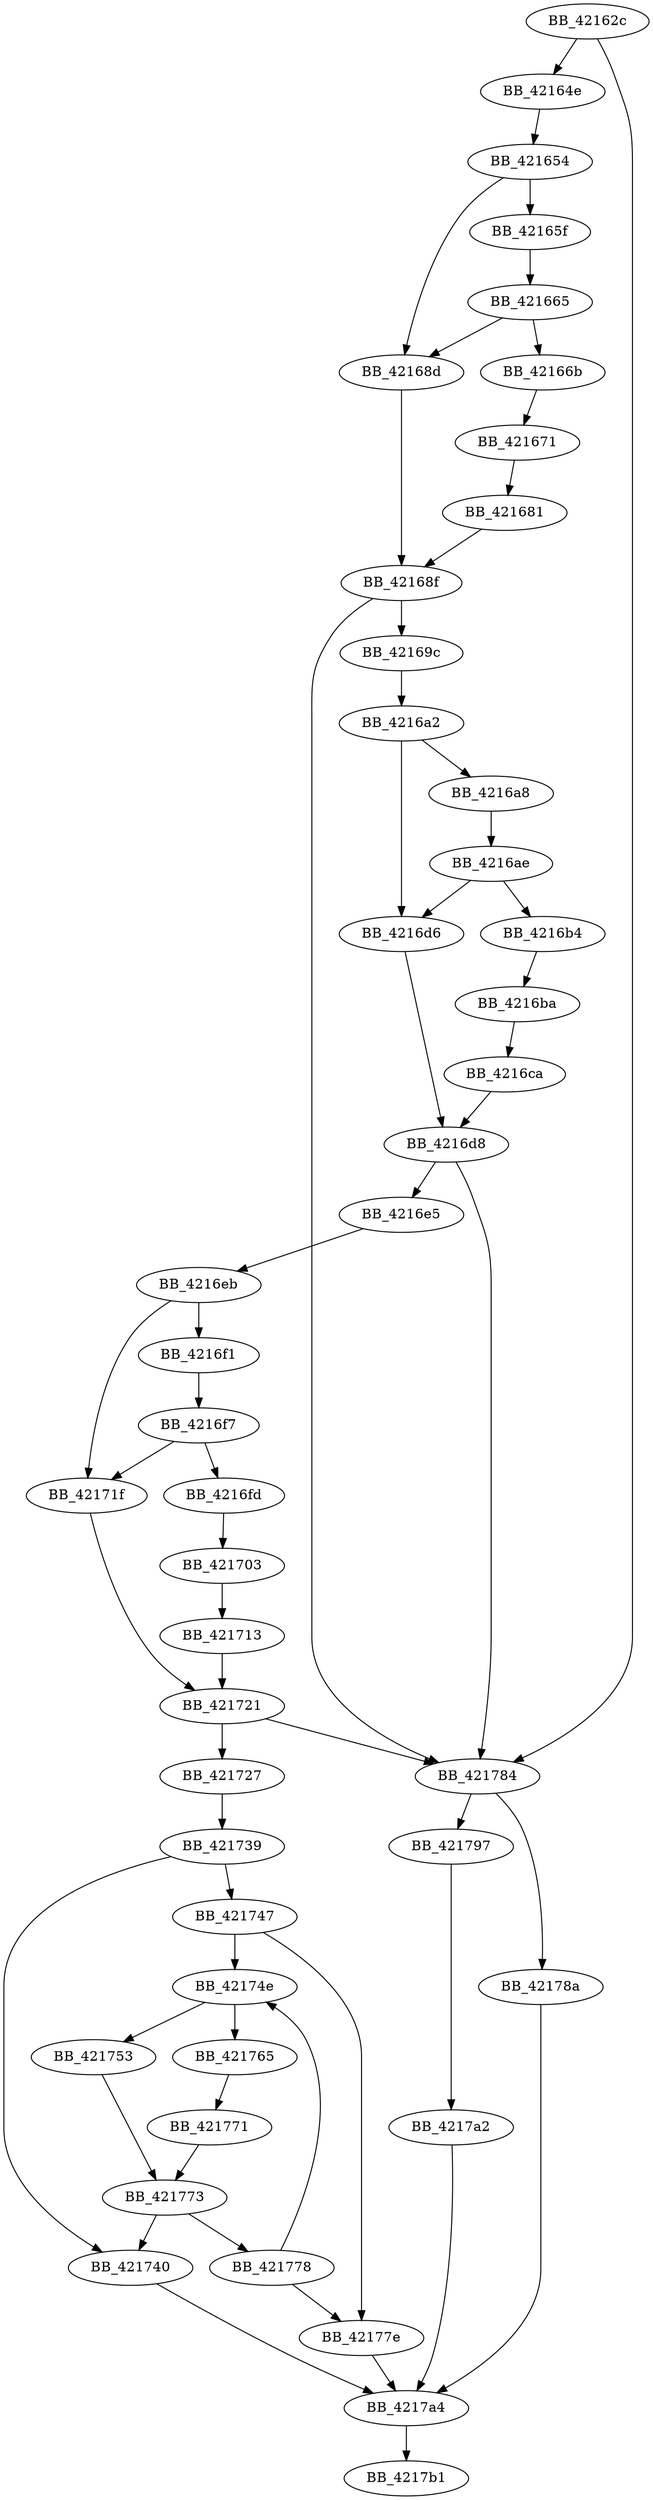 DiGraph __fputwc_nolock{
BB_42162c->BB_42164e
BB_42162c->BB_421784
BB_42164e->BB_421654
BB_421654->BB_42165f
BB_421654->BB_42168d
BB_42165f->BB_421665
BB_421665->BB_42166b
BB_421665->BB_42168d
BB_42166b->BB_421671
BB_421671->BB_421681
BB_421681->BB_42168f
BB_42168d->BB_42168f
BB_42168f->BB_42169c
BB_42168f->BB_421784
BB_42169c->BB_4216a2
BB_4216a2->BB_4216a8
BB_4216a2->BB_4216d6
BB_4216a8->BB_4216ae
BB_4216ae->BB_4216b4
BB_4216ae->BB_4216d6
BB_4216b4->BB_4216ba
BB_4216ba->BB_4216ca
BB_4216ca->BB_4216d8
BB_4216d6->BB_4216d8
BB_4216d8->BB_4216e5
BB_4216d8->BB_421784
BB_4216e5->BB_4216eb
BB_4216eb->BB_4216f1
BB_4216eb->BB_42171f
BB_4216f1->BB_4216f7
BB_4216f7->BB_4216fd
BB_4216f7->BB_42171f
BB_4216fd->BB_421703
BB_421703->BB_421713
BB_421713->BB_421721
BB_42171f->BB_421721
BB_421721->BB_421727
BB_421721->BB_421784
BB_421727->BB_421739
BB_421739->BB_421740
BB_421739->BB_421747
BB_421740->BB_4217a4
BB_421747->BB_42174e
BB_421747->BB_42177e
BB_42174e->BB_421753
BB_42174e->BB_421765
BB_421753->BB_421773
BB_421765->BB_421771
BB_421771->BB_421773
BB_421773->BB_421740
BB_421773->BB_421778
BB_421778->BB_42174e
BB_421778->BB_42177e
BB_42177e->BB_4217a4
BB_421784->BB_42178a
BB_421784->BB_421797
BB_42178a->BB_4217a4
BB_421797->BB_4217a2
BB_4217a2->BB_4217a4
BB_4217a4->BB_4217b1
}
